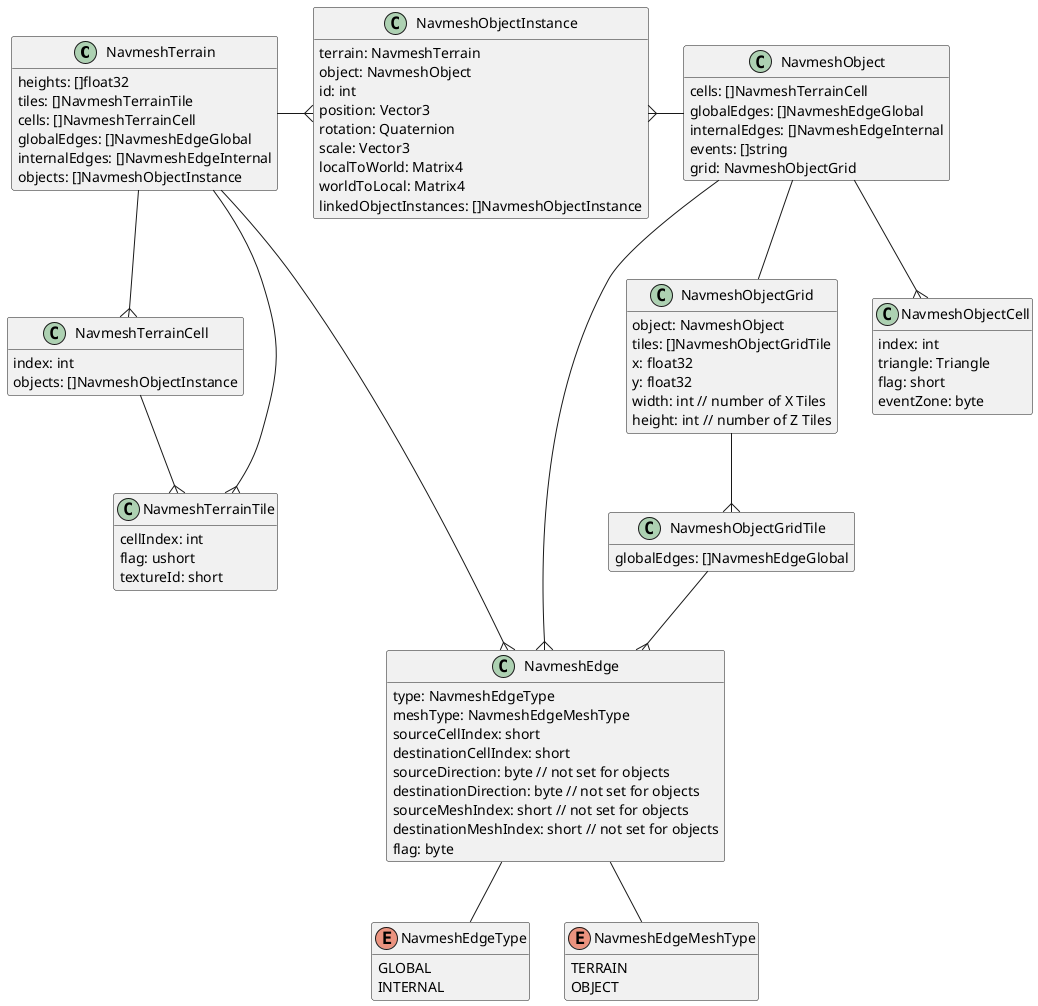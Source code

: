 @startuml navmesh

hide empty members

class NavmeshTerrain {
    heights: []float32
    tiles: []NavmeshTerrainTile
    cells: []NavmeshTerrainCell
    globalEdges: []NavmeshEdgeGlobal
    internalEdges: []NavmeshEdgeInternal
    objects: []NavmeshObjectInstance
}

class NavmeshTerrainCell {
    index: int
    objects: []NavmeshObjectInstance
}

class NavmeshTerrainTile {
    cellIndex: int
    flag: ushort
    textureId: short
}

enum NavmeshEdgeType {
    GLOBAL
    INTERNAL
}

enum NavmeshEdgeMeshType {
    TERRAIN
    OBJECT
}

class NavmeshEdge {
    type: NavmeshEdgeType
    meshType: NavmeshEdgeMeshType
    sourceCellIndex: short
    destinationCellIndex: short
    sourceDirection: byte // not set for objects
    destinationDirection: byte // not set for objects
    sourceMeshIndex: short // not set for objects
    destinationMeshIndex: short // not set for objects
    flag: byte
}

class NavmeshObject {
    cells: []NavmeshTerrainCell
    globalEdges: []NavmeshEdgeGlobal
    internalEdges: []NavmeshEdgeInternal
    events: []string
    grid: NavmeshObjectGrid
}

class NavmeshObjectInstance {
    terrain: NavmeshTerrain
    object: NavmeshObject
    id: int
    position: Vector3
    rotation: Quaternion
    scale: Vector3
    localToWorld: Matrix4
    worldToLocal: Matrix4
    linkedObjectInstances: []NavmeshObjectInstance
}

class NavmeshObjectGrid {
    object: NavmeshObject
    tiles: []NavmeshObjectGridTile
    x: float32
    y: float32
    width: int // number of X Tiles
    height: int // number of Z Tiles
}

class NavmeshObjectGridTile {
    globalEdges: []NavmeshEdgeGlobal
}

class NavmeshObjectCell {
    index: int
    triangle: Triangle
    flag: short
    eventZone: byte
}

' Terrain

NavmeshTerrain --{ NavmeshTerrainCell
NavmeshTerrain --{ NavmeshTerrainTile
NavmeshTerrain --{ NavmeshEdge
NavmeshTerrain -right-{ NavmeshObjectInstance
NavmeshTerrainCell --{ NavmeshTerrainTile

' Object

NavmeshObject -left-{ NavmeshObjectInstance
NavmeshObject --{ NavmeshObjectCell
NavmeshObject -- NavmeshObjectGrid
NavmeshObject --{ NavmeshEdge
NavmeshObjectGrid --{ NavmeshObjectGridTile
NavmeshObjectGridTile --{ NavmeshEdge

NavmeshEdge -- NavmeshEdgeType
NavmeshEdge -- NavmeshEdgeMeshType

@enduml